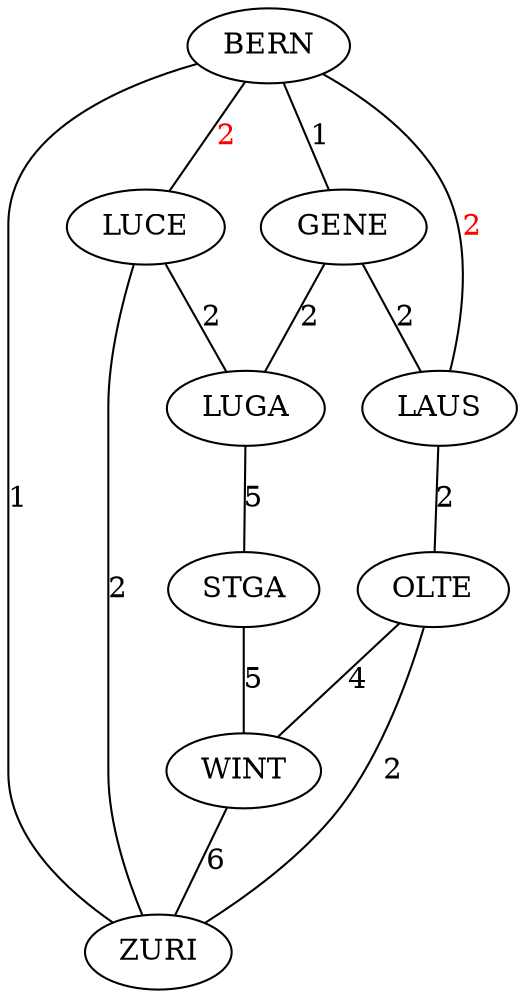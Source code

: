 graph test{
	OLTE [pos="0,0!"];
	WINT [pos="5,0!"];
	ZURI [pos="3,-1!"];
	STGA [pos="6,-1.25!"];
	LUCE [pos="3,-3!"];
	BERN [pos="1,-3.5!"];
	LAUS [pos="-1,-4.5!"];
	GENE [pos="-1.5,-6!"];
	LUGA [pos="3,-5.75!"];

BERN -- GENE [label="1"]
BERN -- LAUS [label="2", fontcolor=red]
BERN -- LUCE [label="2", fontcolor=red]
BERN -- ZURI [label="1"]
GENE -- LAUS [label="2"]
GENE -- LUGA [label="2"]
LAUS -- OLTE [label="2"]
LUCE -- LUGA [label="2"]
LUCE -- ZURI [label="2"]
LUGA -- STGA [label="5"]
OLTE -- WINT [label="4"]
OLTE -- ZURI [label="2"]
STGA -- WINT [label="5"]
WINT -- ZURI [label="6"]

}
